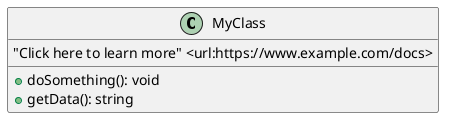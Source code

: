 @startuml test
class MyClass {
    +doSomething(): void
    +getData(): string
}

MyClass : "Click here to learn more" <url:https://www.example.com/docs>
@enduml
